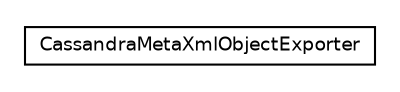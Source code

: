 #!/usr/local/bin/dot
#
# Class diagram 
# Generated by UmlGraph version 4.6 (http://www.spinellis.gr/sw/umlgraph)
#

digraph G {
	edge [fontname="Helvetica",fontsize=10,labelfontname="Helvetica",labelfontsize=10];
	node [fontname="Helvetica",fontsize=10,shape=plaintext];
	// org.synchronoss.cpo.cassandra.exporter.CassandraMetaXmlObjectExporter
	c6018 [label=<<table border="0" cellborder="1" cellspacing="0" cellpadding="2" port="p" href="./CassandraMetaXmlObjectExporter.html">
		<tr><td><table border="0" cellspacing="0" cellpadding="1">
			<tr><td> CassandraMetaXmlObjectExporter </td></tr>
		</table></td></tr>
		</table>>, fontname="Helvetica", fontcolor="black", fontsize=9.0];
}

